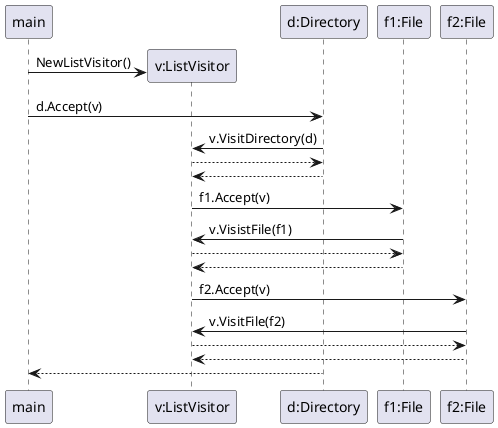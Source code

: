 @startuml
'https://plantuml.com/sequence-diagram

participant main as main
participant "v:ListVisitor" as lv
participant "d:Directory" as d
participant "f1:File" as f1
participant "f2:File" as f2

main -> lv ** : NewListVisitor()
main -> d: d.Accept(v)
lv <- d: v.VisitDirectory(d)
lv --> d
lv <-- d
lv -> f1: f1.Accept(v)
lv <- f1: v.VisistFile(f1)
lv --> f1
lv <-- f1
lv -> f2: f2.Accept(v)
lv <- f2: v.VisitFile(f2)
lv --> f2
lv <-- f2
main <-- d

@enduml
